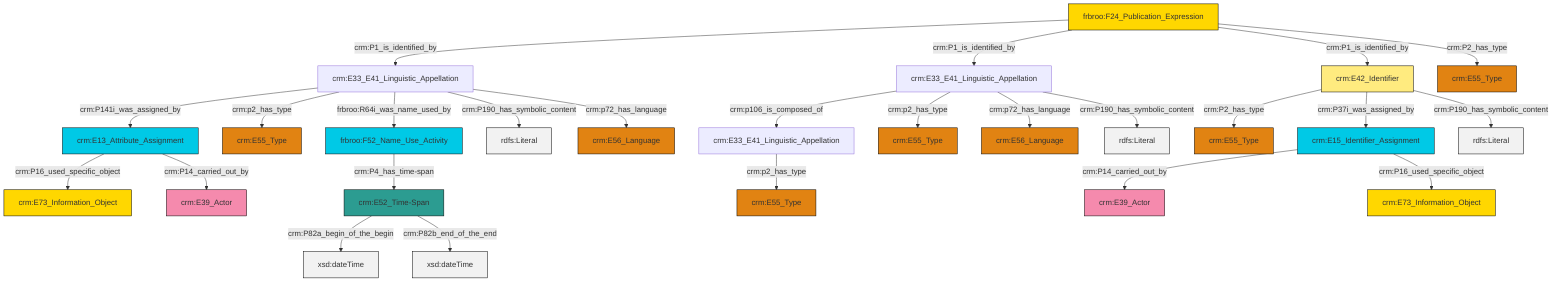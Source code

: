 graph TD
classDef Literal fill:#f2f2f2,stroke:#000000;
classDef CRM_Entity fill:#FFFFFF,stroke:#000000;
classDef Temporal_Entity fill:#00C9E6, stroke:#000000;
classDef Type fill:#E18312, stroke:#000000;
classDef Time-Span fill:#2C9C91, stroke:#000000;
classDef Appellation fill:#FFEB7F, stroke:#000000;
classDef Place fill:#008836, stroke:#000000;
classDef Persistent_Item fill:#B266B2, stroke:#000000;
classDef Conceptual_Object fill:#FFD700, stroke:#000000;
classDef Physical_Thing fill:#D2B48C, stroke:#000000;
classDef Actor fill:#f58aad, stroke:#000000;
classDef PC_Classes fill:#4ce600, stroke:#000000;
classDef Multi fill:#cccccc,stroke:#000000;

0["crm:E15_Identifier_Assignment"]:::Temporal_Entity -->|crm:P14_carried_out_by| 1["crm:E39_Actor"]:::Actor
4["crm:E33_E41_Linguistic_Appellation"]:::Default -->|crm:P141i_was_assigned_by| 9["crm:E13_Attribute_Assignment"]:::Temporal_Entity
4["crm:E33_E41_Linguistic_Appellation"]:::Default -->|crm:p2_has_type| 10["crm:E55_Type"]:::Type
2["crm:E33_E41_Linguistic_Appellation"]:::Default -->|crm:p2_has_type| 16["crm:E55_Type"]:::Type
17["frbroo:F52_Name_Use_Activity"]:::Temporal_Entity -->|crm:P4_has_time-span| 19["crm:E52_Time-Span"]:::Time-Span
20["crm:E33_E41_Linguistic_Appellation"]:::Default -->|crm:p106_is_composed_of| 2["crm:E33_E41_Linguistic_Appellation"]:::Default
21["frbroo:F24_Publication_Expression"]:::Conceptual_Object -->|crm:P1_is_identified_by| 4["crm:E33_E41_Linguistic_Appellation"]:::Default
21["frbroo:F24_Publication_Expression"]:::Conceptual_Object -->|crm:P1_is_identified_by| 20["crm:E33_E41_Linguistic_Appellation"]:::Default
9["crm:E13_Attribute_Assignment"]:::Temporal_Entity -->|crm:P16_used_specific_object| 23["crm:E73_Information_Object"]:::Conceptual_Object
19["crm:E52_Time-Span"]:::Time-Span -->|crm:P82a_begin_of_the_begin| 24[xsd:dateTime]:::Literal
4["crm:E33_E41_Linguistic_Appellation"]:::Default -->|frbroo:R64i_was_name_used_by| 17["frbroo:F52_Name_Use_Activity"]:::Temporal_Entity
0["crm:E15_Identifier_Assignment"]:::Temporal_Entity -->|crm:P16_used_specific_object| 31["crm:E73_Information_Object"]:::Conceptual_Object
26["crm:E42_Identifier"]:::Appellation -->|crm:P2_has_type| 12["crm:E55_Type"]:::Type
4["crm:E33_E41_Linguistic_Appellation"]:::Default -->|crm:P190_has_symbolic_content| 39[rdfs:Literal]:::Literal
9["crm:E13_Attribute_Assignment"]:::Temporal_Entity -->|crm:P14_carried_out_by| 6["crm:E39_Actor"]:::Actor
26["crm:E42_Identifier"]:::Appellation -->|crm:P37i_was_assigned_by| 0["crm:E15_Identifier_Assignment"]:::Temporal_Entity
21["frbroo:F24_Publication_Expression"]:::Conceptual_Object -->|crm:P1_is_identified_by| 26["crm:E42_Identifier"]:::Appellation
4["crm:E33_E41_Linguistic_Appellation"]:::Default -->|crm:p72_has_language| 28["crm:E56_Language"]:::Type
19["crm:E52_Time-Span"]:::Time-Span -->|crm:P82b_end_of_the_end| 41[xsd:dateTime]:::Literal
26["crm:E42_Identifier"]:::Appellation -->|crm:P190_has_symbolic_content| 42[rdfs:Literal]:::Literal
20["crm:E33_E41_Linguistic_Appellation"]:::Default -->|crm:p2_has_type| 36["crm:E55_Type"]:::Type
20["crm:E33_E41_Linguistic_Appellation"]:::Default -->|crm:p72_has_language| 14["crm:E56_Language"]:::Type
20["crm:E33_E41_Linguistic_Appellation"]:::Default -->|crm:P190_has_symbolic_content| 46[rdfs:Literal]:::Literal
21["frbroo:F24_Publication_Expression"]:::Conceptual_Object -->|crm:P2_has_type| 34["crm:E55_Type"]:::Type